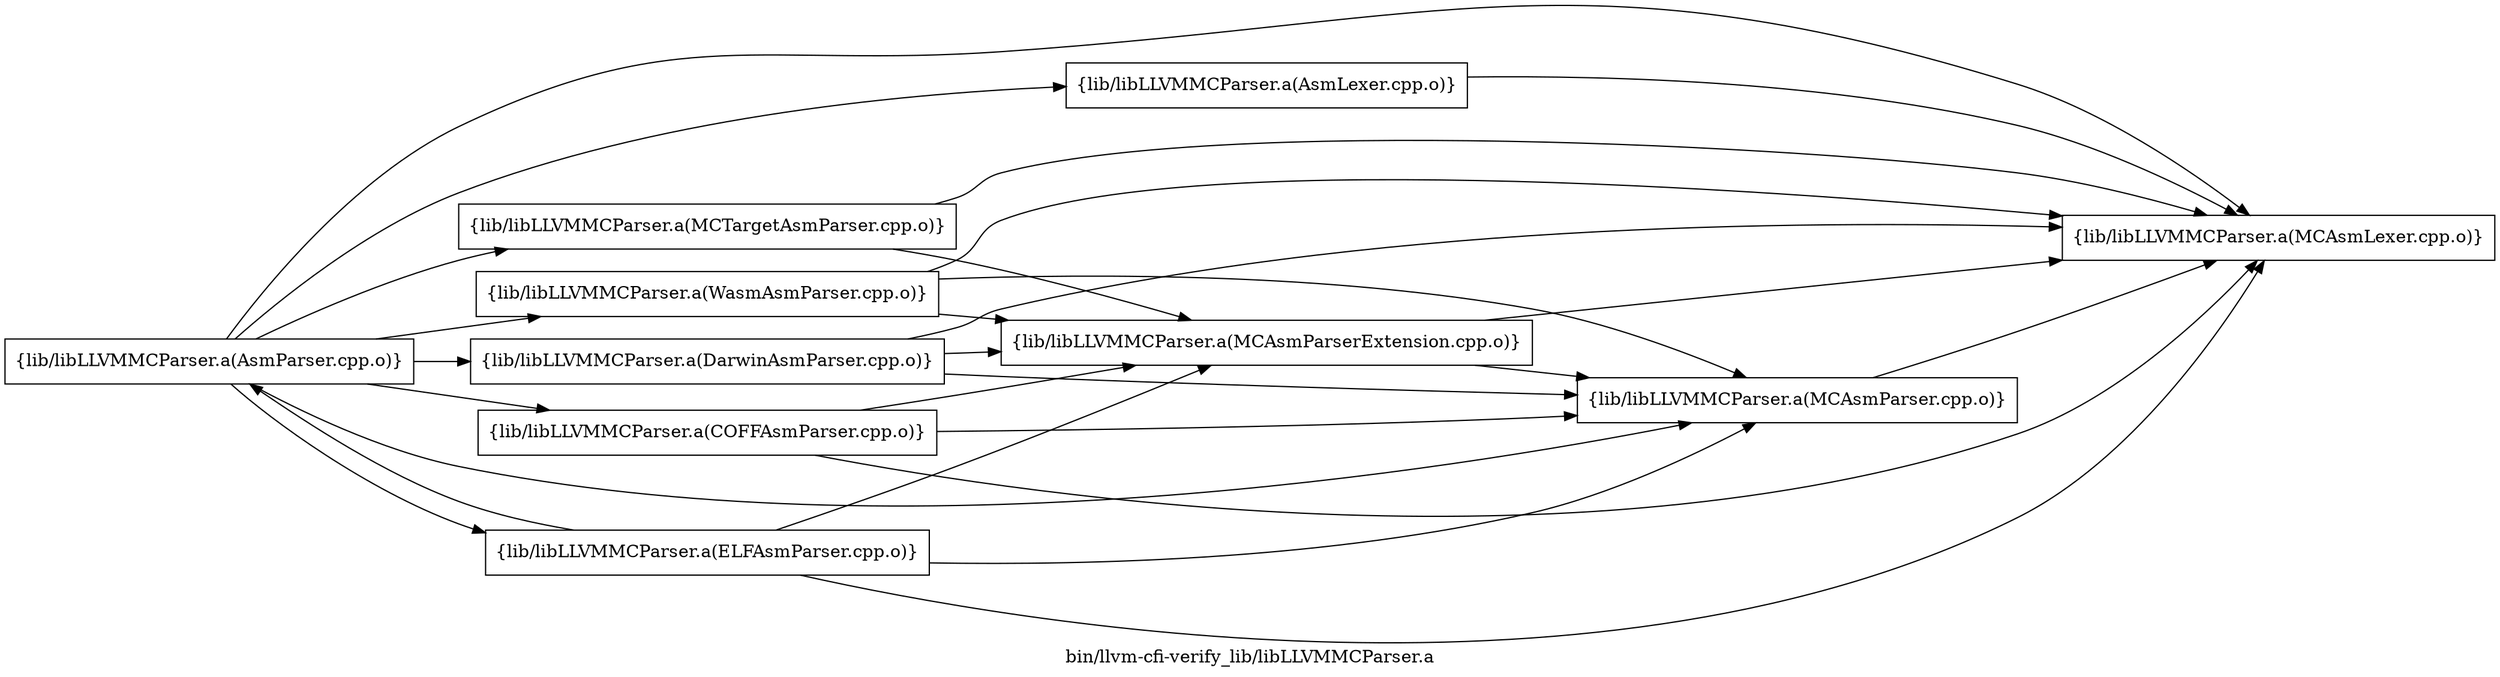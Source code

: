 digraph "bin/llvm-cfi-verify_lib/libLLVMMCParser.a" {
	label="bin/llvm-cfi-verify_lib/libLLVMMCParser.a";
	rankdir=LR;

	Node0x55746a69fa18 [shape=record,shape=box,group=0,label="{lib/libLLVMMCParser.a(MCAsmLexer.cpp.o)}"];
	Node0x55746a6a0148 [shape=record,shape=box,group=0,label="{lib/libLLVMMCParser.a(MCAsmParser.cpp.o)}"];
	Node0x55746a6a0148 -> Node0x55746a69fa18;
	Node0x55746a69f568 [shape=record,shape=box,group=0,label="{lib/libLLVMMCParser.a(MCAsmParserExtension.cpp.o)}"];
	Node0x55746a69f568 -> Node0x55746a69fa18;
	Node0x55746a69f568 -> Node0x55746a6a0148;
	Node0x55746a6a5c88 [shape=record,shape=box,group=0,label="{lib/libLLVMMCParser.a(MCTargetAsmParser.cpp.o)}"];
	Node0x55746a6a5c88 -> Node0x55746a69fa18;
	Node0x55746a6a5c88 -> Node0x55746a69f568;
	Node0x55746a6a4338 [shape=record,shape=box,group=0,label="{lib/libLLVMMCParser.a(AsmParser.cpp.o)}"];
	Node0x55746a6a4338 -> Node0x55746a69fa18;
	Node0x55746a6a4338 -> Node0x55746a6a0148;
	Node0x55746a6a4338 -> Node0x55746a6a5c88;
	Node0x55746a6a4338 -> Node0x55746a6a4388;
	Node0x55746a6a4338 -> Node0x55746a6a65e8;
	Node0x55746a6a4338 -> Node0x55746a6a0b48;
	Node0x55746a6a4338 -> Node0x55746a6a0418;
	Node0x55746a6a4338 -> Node0x55746a6a25d8;
	Node0x55746a6a4388 [shape=record,shape=box,group=0,label="{lib/libLLVMMCParser.a(AsmLexer.cpp.o)}"];
	Node0x55746a6a4388 -> Node0x55746a69fa18;
	Node0x55746a6a65e8 [shape=record,shape=box,group=0,label="{lib/libLLVMMCParser.a(WasmAsmParser.cpp.o)}"];
	Node0x55746a6a65e8 -> Node0x55746a69fa18;
	Node0x55746a6a65e8 -> Node0x55746a6a0148;
	Node0x55746a6a65e8 -> Node0x55746a69f568;
	Node0x55746a6a0b48 [shape=record,shape=box,group=0,label="{lib/libLLVMMCParser.a(DarwinAsmParser.cpp.o)}"];
	Node0x55746a6a0b48 -> Node0x55746a69fa18;
	Node0x55746a6a0b48 -> Node0x55746a6a0148;
	Node0x55746a6a0b48 -> Node0x55746a69f568;
	Node0x55746a6a0418 [shape=record,shape=box,group=0,label="{lib/libLLVMMCParser.a(ELFAsmParser.cpp.o)}"];
	Node0x55746a6a0418 -> Node0x55746a69fa18;
	Node0x55746a6a0418 -> Node0x55746a6a0148;
	Node0x55746a6a0418 -> Node0x55746a69f568;
	Node0x55746a6a0418 -> Node0x55746a6a4338;
	Node0x55746a6a25d8 [shape=record,shape=box,group=0,label="{lib/libLLVMMCParser.a(COFFAsmParser.cpp.o)}"];
	Node0x55746a6a25d8 -> Node0x55746a69fa18;
	Node0x55746a6a25d8 -> Node0x55746a6a0148;
	Node0x55746a6a25d8 -> Node0x55746a69f568;
}
